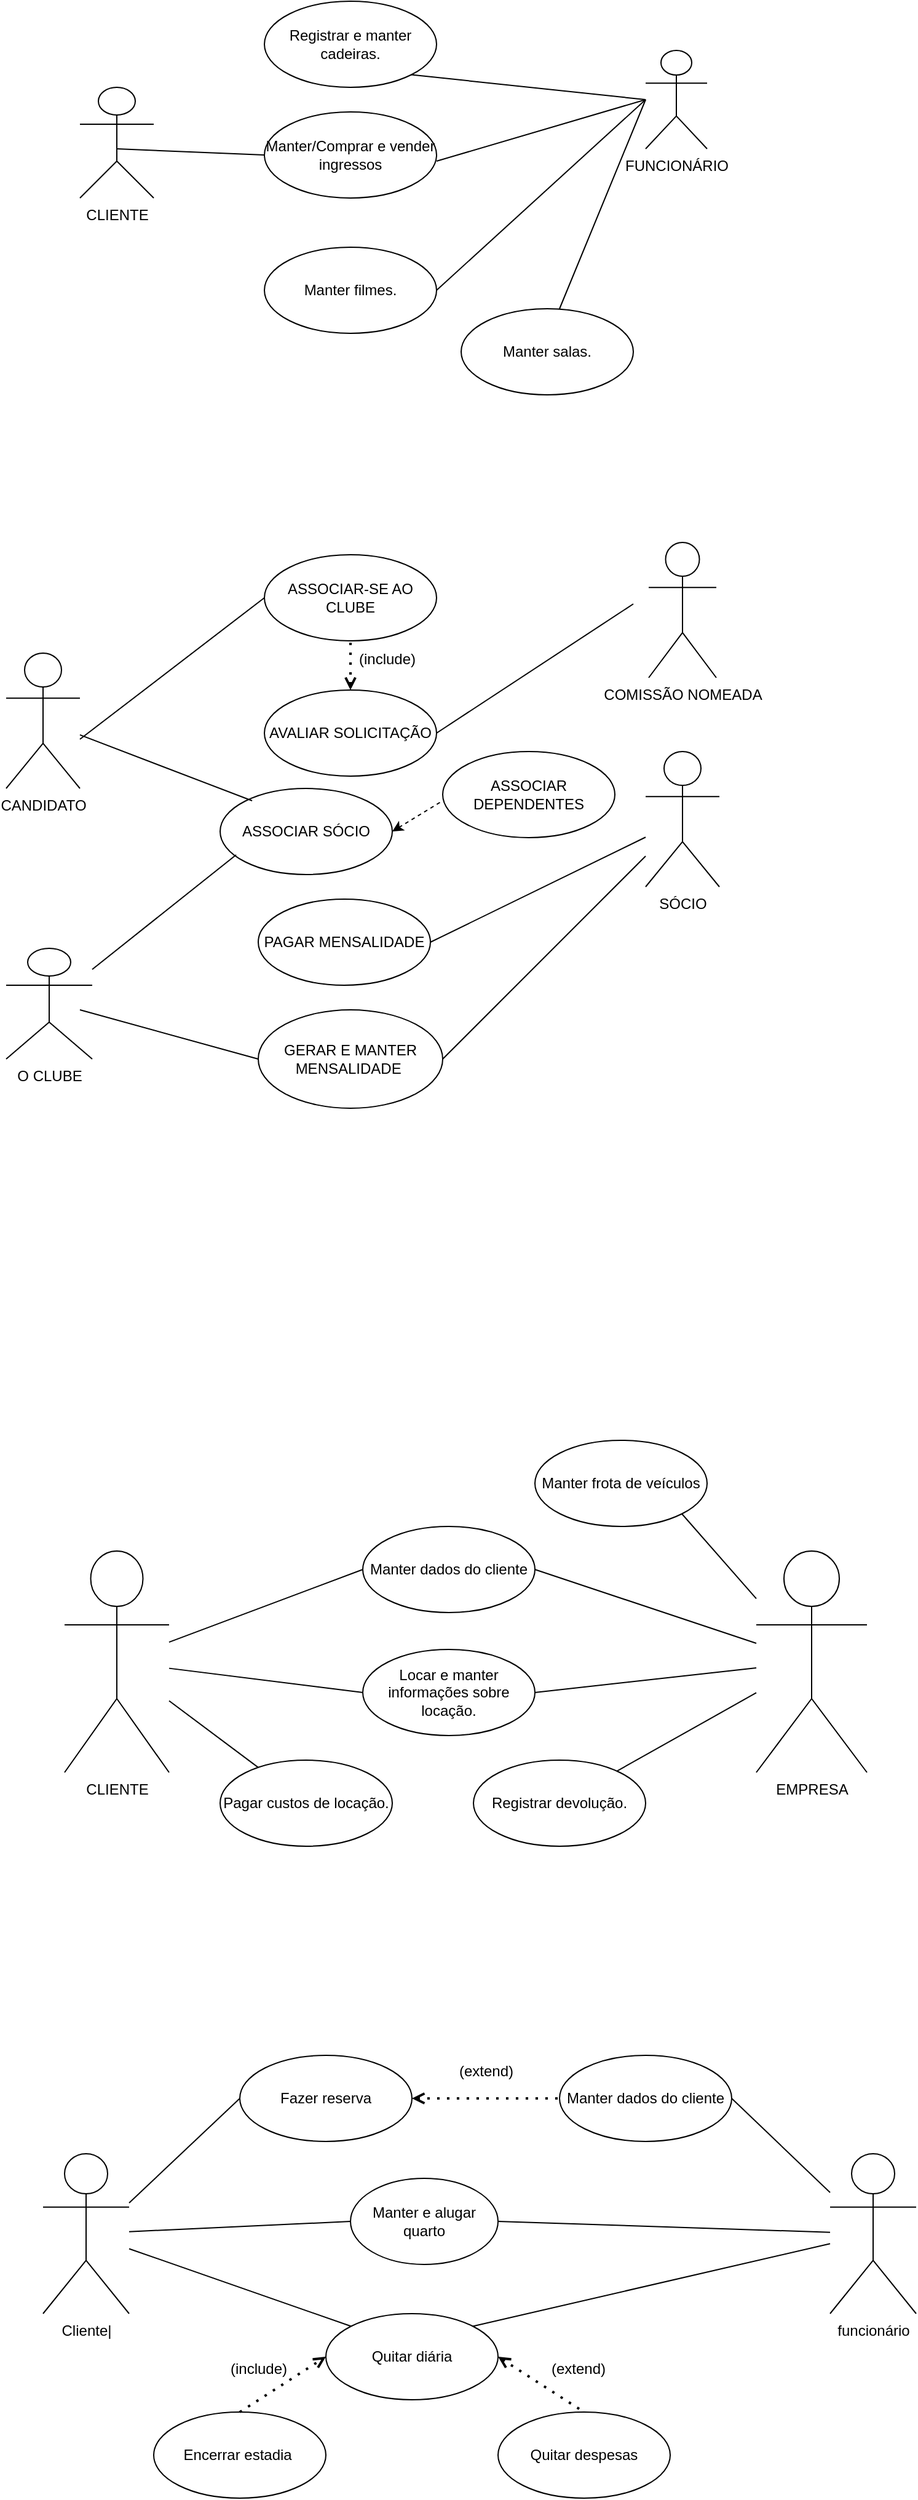 <mxfile version="21.1.9" type="github">
  <diagram name="Página-1" id="vsVGZpnjvxE_ENfNlE_k">
    <mxGraphModel dx="1377" dy="796" grid="1" gridSize="10" guides="1" tooltips="1" connect="1" arrows="1" fold="1" page="1" pageScale="1" pageWidth="827" pageHeight="1169" math="0" shadow="0">
      <root>
        <mxCell id="0" />
        <mxCell id="1" parent="0" />
        <mxCell id="FmYQ0c0Ppn1lsgaGKw3m-1" value="CLIENTE&lt;br&gt;" style="shape=umlActor;html=1;verticalLabelPosition=bottom;verticalAlign=top;align=center;" parent="1" vertex="1">
          <mxGeometry x="80" y="230" width="60" height="90" as="geometry" />
        </mxCell>
        <mxCell id="FmYQ0c0Ppn1lsgaGKw3m-2" value="Registrar e manter cadeiras." style="ellipse;whiteSpace=wrap;html=1;" parent="1" vertex="1">
          <mxGeometry x="230" y="160" width="140" height="70" as="geometry" />
        </mxCell>
        <mxCell id="FmYQ0c0Ppn1lsgaGKw3m-3" value="Manter filmes." style="ellipse;whiteSpace=wrap;html=1;" parent="1" vertex="1">
          <mxGeometry x="230" y="360" width="140" height="70" as="geometry" />
        </mxCell>
        <mxCell id="FmYQ0c0Ppn1lsgaGKw3m-5" value="Manter/Comprar e vender ingressos" style="ellipse;whiteSpace=wrap;html=1;" parent="1" vertex="1">
          <mxGeometry x="230" y="250" width="140" height="70" as="geometry" />
        </mxCell>
        <mxCell id="FmYQ0c0Ppn1lsgaGKw3m-7" value="" style="endArrow=none;html=1;rounded=0;entryX=0;entryY=0.5;entryDx=0;entryDy=0;" parent="1" target="FmYQ0c0Ppn1lsgaGKw3m-5" edge="1">
          <mxGeometry width="50" height="50" relative="1" as="geometry">
            <mxPoint x="110" y="280" as="sourcePoint" />
            <mxPoint x="160" y="230" as="targetPoint" />
            <Array as="points" />
          </mxGeometry>
        </mxCell>
        <mxCell id="FmYQ0c0Ppn1lsgaGKw3m-8" value="FUNCIONÁRIO" style="shape=umlActor;verticalLabelPosition=bottom;verticalAlign=top;html=1;outlineConnect=0;" parent="1" vertex="1">
          <mxGeometry x="540" y="200" width="50" height="80" as="geometry" />
        </mxCell>
        <mxCell id="FmYQ0c0Ppn1lsgaGKw3m-14" value="" style="endArrow=none;html=1;rounded=0;exitX=1;exitY=1;exitDx=0;exitDy=0;" parent="1" source="FmYQ0c0Ppn1lsgaGKw3m-2" edge="1">
          <mxGeometry width="50" height="50" relative="1" as="geometry">
            <mxPoint x="490" y="290" as="sourcePoint" />
            <mxPoint x="540" y="240" as="targetPoint" />
          </mxGeometry>
        </mxCell>
        <mxCell id="FmYQ0c0Ppn1lsgaGKw3m-15" value="" style="endArrow=none;html=1;rounded=0;" parent="1" edge="1">
          <mxGeometry width="50" height="50" relative="1" as="geometry">
            <mxPoint x="370" y="290" as="sourcePoint" />
            <mxPoint x="540" y="240" as="targetPoint" />
          </mxGeometry>
        </mxCell>
        <mxCell id="FmYQ0c0Ppn1lsgaGKw3m-21" value="" style="endArrow=none;html=1;rounded=0;exitX=1;exitY=0.5;exitDx=0;exitDy=0;" parent="1" source="FmYQ0c0Ppn1lsgaGKw3m-3" edge="1">
          <mxGeometry width="50" height="50" relative="1" as="geometry">
            <mxPoint x="460" y="360" as="sourcePoint" />
            <mxPoint x="540" y="240" as="targetPoint" />
            <Array as="points" />
          </mxGeometry>
        </mxCell>
        <mxCell id="FmYQ0c0Ppn1lsgaGKw3m-23" value="CANDIDATO" style="shape=umlActor;verticalLabelPosition=bottom;verticalAlign=top;html=1;outlineConnect=0;" parent="1" vertex="1">
          <mxGeometry x="20" y="690" width="60" height="110" as="geometry" />
        </mxCell>
        <mxCell id="FmYQ0c0Ppn1lsgaGKw3m-24" value="SÓCIO" style="shape=umlActor;verticalLabelPosition=bottom;verticalAlign=top;html=1;outlineConnect=0;" parent="1" vertex="1">
          <mxGeometry x="540" y="770" width="60" height="110" as="geometry" />
        </mxCell>
        <mxCell id="FmYQ0c0Ppn1lsgaGKw3m-26" value="COMISSÃO NOMEADA&lt;br&gt;" style="shape=umlActor;verticalLabelPosition=bottom;verticalAlign=top;html=1;outlineConnect=0;" parent="1" vertex="1">
          <mxGeometry x="542.5" y="600" width="55" height="110" as="geometry" />
        </mxCell>
        <mxCell id="FmYQ0c0Ppn1lsgaGKw3m-27" value="ASSOCIAR-SE AO CLUBE" style="ellipse;whiteSpace=wrap;html=1;" parent="1" vertex="1">
          <mxGeometry x="230" y="610" width="140" height="70" as="geometry" />
        </mxCell>
        <mxCell id="FmYQ0c0Ppn1lsgaGKw3m-33" value="GERAR E MANTER MENSALIDADE&amp;nbsp;" style="ellipse;whiteSpace=wrap;html=1;" parent="1" vertex="1">
          <mxGeometry x="225" y="980" width="150" height="80" as="geometry" />
        </mxCell>
        <mxCell id="FmYQ0c0Ppn1lsgaGKw3m-36" value="" style="edgeStyle=none;html=1;endArrow=none;verticalAlign=bottom;rounded=0;entryX=0;entryY=0.5;entryDx=0;entryDy=0;" parent="1" target="FmYQ0c0Ppn1lsgaGKw3m-27" edge="1">
          <mxGeometry width="160" relative="1" as="geometry">
            <mxPoint x="80" y="760" as="sourcePoint" />
            <mxPoint x="120" y="755" as="targetPoint" />
          </mxGeometry>
        </mxCell>
        <mxCell id="FmYQ0c0Ppn1lsgaGKw3m-41" value="Manter salas." style="ellipse;whiteSpace=wrap;html=1;" parent="1" vertex="1">
          <mxGeometry x="390" y="410" width="140" height="70" as="geometry" />
        </mxCell>
        <mxCell id="FmYQ0c0Ppn1lsgaGKw3m-42" value="" style="endArrow=none;html=1;rounded=0;" parent="1" edge="1">
          <mxGeometry width="50" height="50" relative="1" as="geometry">
            <mxPoint x="470" y="410" as="sourcePoint" />
            <mxPoint x="540" y="240" as="targetPoint" />
          </mxGeometry>
        </mxCell>
        <mxCell id="FmYQ0c0Ppn1lsgaGKw3m-43" value="O CLUBE" style="shape=umlActor;verticalLabelPosition=bottom;verticalAlign=top;html=1;outlineConnect=0;" parent="1" vertex="1">
          <mxGeometry x="20" y="930" width="70" height="90" as="geometry" />
        </mxCell>
        <mxCell id="FmYQ0c0Ppn1lsgaGKw3m-44" value="" style="endArrow=none;html=1;rounded=0;entryX=0;entryY=0.5;entryDx=0;entryDy=0;" parent="1" target="FmYQ0c0Ppn1lsgaGKw3m-33" edge="1">
          <mxGeometry width="50" height="50" relative="1" as="geometry">
            <mxPoint x="80" y="980" as="sourcePoint" />
            <mxPoint x="130" y="930" as="targetPoint" />
          </mxGeometry>
        </mxCell>
        <mxCell id="FmYQ0c0Ppn1lsgaGKw3m-45" value="AVALIAR SOLICITAÇÃO" style="ellipse;whiteSpace=wrap;html=1;" parent="1" vertex="1">
          <mxGeometry x="230" y="720" width="140" height="70" as="geometry" />
        </mxCell>
        <mxCell id="FmYQ0c0Ppn1lsgaGKw3m-46" value="" style="endArrow=none;html=1;rounded=0;exitX=1;exitY=0.5;exitDx=0;exitDy=0;" parent="1" source="FmYQ0c0Ppn1lsgaGKw3m-45" edge="1">
          <mxGeometry width="50" height="50" relative="1" as="geometry">
            <mxPoint x="390" y="840" as="sourcePoint" />
            <mxPoint x="530" y="650" as="targetPoint" />
          </mxGeometry>
        </mxCell>
        <mxCell id="FmYQ0c0Ppn1lsgaGKw3m-48" value="PAGAR MENSALIDADE" style="ellipse;whiteSpace=wrap;html=1;" parent="1" vertex="1">
          <mxGeometry x="225" y="890" width="140" height="70" as="geometry" />
        </mxCell>
        <mxCell id="FmYQ0c0Ppn1lsgaGKw3m-49" value="" style="endArrow=none;html=1;rounded=0;exitX=1;exitY=0.5;exitDx=0;exitDy=0;" parent="1" source="FmYQ0c0Ppn1lsgaGKw3m-48" target="FmYQ0c0Ppn1lsgaGKw3m-24" edge="1">
          <mxGeometry width="50" height="50" relative="1" as="geometry">
            <mxPoint x="370" y="870" as="sourcePoint" />
            <mxPoint x="540" y="850" as="targetPoint" />
          </mxGeometry>
        </mxCell>
        <mxCell id="FmYQ0c0Ppn1lsgaGKw3m-50" value="" style="endArrow=none;html=1;rounded=0;exitX=1;exitY=0.5;exitDx=0;exitDy=0;" parent="1" source="FmYQ0c0Ppn1lsgaGKw3m-33" target="FmYQ0c0Ppn1lsgaGKw3m-24" edge="1">
          <mxGeometry width="50" height="50" relative="1" as="geometry">
            <mxPoint x="370" y="970" as="sourcePoint" />
            <mxPoint x="540" y="830" as="targetPoint" />
            <Array as="points" />
          </mxGeometry>
        </mxCell>
        <mxCell id="R9IY0lS1QB7r40GFLZme-2" value="CLIENTE" style="shape=umlActor;html=1;verticalLabelPosition=bottom;verticalAlign=top;align=center;" parent="1" vertex="1">
          <mxGeometry x="67.5" y="1420" width="85" height="180" as="geometry" />
        </mxCell>
        <mxCell id="R9IY0lS1QB7r40GFLZme-3" value="EMPRESA" style="shape=umlActor;html=1;verticalLabelPosition=bottom;verticalAlign=top;align=center;" parent="1" vertex="1">
          <mxGeometry x="630" y="1420" width="90" height="180" as="geometry" />
        </mxCell>
        <mxCell id="R9IY0lS1QB7r40GFLZme-25" value="" style="endArrow=none;dashed=1;html=1;dashPattern=1 3;strokeWidth=2;rounded=0;exitX=0.5;exitY=0;exitDx=0;exitDy=0;startArrow=open;startFill=0;" parent="1" source="FmYQ0c0Ppn1lsgaGKw3m-45" edge="1">
          <mxGeometry width="50" height="50" relative="1" as="geometry">
            <mxPoint x="250" y="730" as="sourcePoint" />
            <mxPoint x="300" y="680" as="targetPoint" />
          </mxGeometry>
        </mxCell>
        <mxCell id="R9IY0lS1QB7r40GFLZme-26" value="(include)" style="text;html=1;strokeColor=none;fillColor=none;align=center;verticalAlign=middle;whiteSpace=wrap;rounded=0;" parent="1" vertex="1">
          <mxGeometry x="300" y="680" width="60" height="30" as="geometry" />
        </mxCell>
        <mxCell id="R9IY0lS1QB7r40GFLZme-27" value="ASSOCIAR SÓCIO" style="ellipse;whiteSpace=wrap;html=1;" parent="1" vertex="1">
          <mxGeometry x="194" y="800" width="140" height="70" as="geometry" />
        </mxCell>
        <mxCell id="R9IY0lS1QB7r40GFLZme-28" value="" style="edgeStyle=none;html=1;endArrow=none;verticalAlign=bottom;rounded=0;" parent="1" source="FmYQ0c0Ppn1lsgaGKw3m-23" edge="1">
          <mxGeometry width="160" relative="1" as="geometry">
            <mxPoint x="60" y="810" as="sourcePoint" />
            <mxPoint x="220" y="810" as="targetPoint" />
          </mxGeometry>
        </mxCell>
        <mxCell id="R9IY0lS1QB7r40GFLZme-29" value="" style="endArrow=none;html=1;rounded=0;entryX=0.093;entryY=0.771;entryDx=0;entryDy=0;entryPerimeter=0;" parent="1" source="FmYQ0c0Ppn1lsgaGKw3m-43" target="R9IY0lS1QB7r40GFLZme-27" edge="1">
          <mxGeometry width="50" height="50" relative="1" as="geometry">
            <mxPoint x="150" y="910" as="sourcePoint" />
            <mxPoint x="200" y="860" as="targetPoint" />
          </mxGeometry>
        </mxCell>
        <mxCell id="R9IY0lS1QB7r40GFLZme-30" value="ASSOCIAR DEPENDENTES" style="ellipse;whiteSpace=wrap;html=1;" parent="1" vertex="1">
          <mxGeometry x="375" y="770" width="140" height="70" as="geometry" />
        </mxCell>
        <mxCell id="R9IY0lS1QB7r40GFLZme-31" value="" style="endArrow=none;html=1;rounded=0;exitX=1;exitY=0.5;exitDx=0;exitDy=0;endFill=0;startArrow=classic;startFill=1;dashed=1;" parent="1" source="R9IY0lS1QB7r40GFLZme-27" edge="1">
          <mxGeometry width="50" height="50" relative="1" as="geometry">
            <mxPoint x="325" y="860" as="sourcePoint" />
            <mxPoint x="375" y="810" as="targetPoint" />
          </mxGeometry>
        </mxCell>
        <mxCell id="R9IY0lS1QB7r40GFLZme-32" value="Manter frota de veículos" style="ellipse;whiteSpace=wrap;html=1;" parent="1" vertex="1">
          <mxGeometry x="450" y="1330" width="140" height="70" as="geometry" />
        </mxCell>
        <mxCell id="R9IY0lS1QB7r40GFLZme-33" value="" style="endArrow=none;html=1;rounded=0;entryX=1;entryY=1;entryDx=0;entryDy=0;" parent="1" source="R9IY0lS1QB7r40GFLZme-3" target="R9IY0lS1QB7r40GFLZme-32" edge="1">
          <mxGeometry width="50" height="50" relative="1" as="geometry">
            <mxPoint x="620" y="1510" as="sourcePoint" />
            <mxPoint x="600" y="1400" as="targetPoint" />
          </mxGeometry>
        </mxCell>
        <mxCell id="R9IY0lS1QB7r40GFLZme-34" value="Manter dados do cliente" style="ellipse;whiteSpace=wrap;html=1;" parent="1" vertex="1">
          <mxGeometry x="310" y="1400" width="140" height="70" as="geometry" />
        </mxCell>
        <mxCell id="R9IY0lS1QB7r40GFLZme-35" value="" style="endArrow=none;html=1;rounded=0;entryX=0;entryY=0.5;entryDx=0;entryDy=0;" parent="1" source="R9IY0lS1QB7r40GFLZme-2" target="R9IY0lS1QB7r40GFLZme-34" edge="1">
          <mxGeometry width="50" height="50" relative="1" as="geometry">
            <mxPoint x="170" y="1480" as="sourcePoint" />
            <mxPoint x="220" y="1430" as="targetPoint" />
          </mxGeometry>
        </mxCell>
        <mxCell id="R9IY0lS1QB7r40GFLZme-36" value="" style="endArrow=none;html=1;rounded=0;exitX=1;exitY=0.5;exitDx=0;exitDy=0;" parent="1" source="R9IY0lS1QB7r40GFLZme-34" target="R9IY0lS1QB7r40GFLZme-3" edge="1">
          <mxGeometry width="50" height="50" relative="1" as="geometry">
            <mxPoint x="390" y="1450" as="sourcePoint" />
            <mxPoint x="440" y="1400" as="targetPoint" />
          </mxGeometry>
        </mxCell>
        <mxCell id="R9IY0lS1QB7r40GFLZme-41" value="Locar e manter informações sobre locação." style="ellipse;whiteSpace=wrap;html=1;" parent="1" vertex="1">
          <mxGeometry x="310" y="1500" width="140" height="70" as="geometry" />
        </mxCell>
        <mxCell id="R9IY0lS1QB7r40GFLZme-42" value="" style="endArrow=none;html=1;rounded=0;entryX=0;entryY=0.5;entryDx=0;entryDy=0;" parent="1" source="R9IY0lS1QB7r40GFLZme-2" target="R9IY0lS1QB7r40GFLZme-41" edge="1">
          <mxGeometry width="50" height="50" relative="1" as="geometry">
            <mxPoint x="210" y="1580" as="sourcePoint" />
            <mxPoint x="260" y="1530" as="targetPoint" />
          </mxGeometry>
        </mxCell>
        <mxCell id="R9IY0lS1QB7r40GFLZme-43" value="" style="endArrow=none;html=1;rounded=0;exitX=1;exitY=0.5;exitDx=0;exitDy=0;" parent="1" source="R9IY0lS1QB7r40GFLZme-41" target="R9IY0lS1QB7r40GFLZme-3" edge="1">
          <mxGeometry width="50" height="50" relative="1" as="geometry">
            <mxPoint x="453" y="1500" as="sourcePoint" />
            <mxPoint x="630" y="1552" as="targetPoint" />
          </mxGeometry>
        </mxCell>
        <mxCell id="R9IY0lS1QB7r40GFLZme-49" value="Registrar devolução." style="ellipse;whiteSpace=wrap;html=1;" parent="1" vertex="1">
          <mxGeometry x="400" y="1590" width="140" height="70" as="geometry" />
        </mxCell>
        <mxCell id="R9IY0lS1QB7r40GFLZme-51" value="" style="endArrow=none;html=1;rounded=0;" parent="1" source="R9IY0lS1QB7r40GFLZme-49" target="R9IY0lS1QB7r40GFLZme-3" edge="1">
          <mxGeometry width="50" height="50" relative="1" as="geometry">
            <mxPoint x="590" y="1660" as="sourcePoint" />
            <mxPoint x="640" y="1610" as="targetPoint" />
          </mxGeometry>
        </mxCell>
        <mxCell id="R9IY0lS1QB7r40GFLZme-52" value="Pagar custos de locação." style="ellipse;whiteSpace=wrap;html=1;" parent="1" vertex="1">
          <mxGeometry x="194" y="1590" width="140" height="70" as="geometry" />
        </mxCell>
        <mxCell id="R9IY0lS1QB7r40GFLZme-53" value="" style="endArrow=none;html=1;rounded=0;" parent="1" source="R9IY0lS1QB7r40GFLZme-52" target="R9IY0lS1QB7r40GFLZme-2" edge="1">
          <mxGeometry width="50" height="50" relative="1" as="geometry">
            <mxPoint x="180" y="1630" as="sourcePoint" />
            <mxPoint x="230" y="1580" as="targetPoint" />
          </mxGeometry>
        </mxCell>
        <mxCell id="4TugxKH6fQ7gMIfubDiQ-1" value="Cliente|" style="shape=umlActor;html=1;verticalLabelPosition=bottom;verticalAlign=top;align=center;" vertex="1" parent="1">
          <mxGeometry x="50" y="1910" width="70" height="130" as="geometry" />
        </mxCell>
        <mxCell id="4TugxKH6fQ7gMIfubDiQ-4" value="funcionário" style="shape=umlActor;verticalLabelPosition=bottom;verticalAlign=top;html=1;outlineConnect=0;" vertex="1" parent="1">
          <mxGeometry x="690" y="1910" width="70" height="130" as="geometry" />
        </mxCell>
        <mxCell id="4TugxKH6fQ7gMIfubDiQ-9" value="Fazer reserva" style="ellipse;whiteSpace=wrap;html=1;" vertex="1" parent="1">
          <mxGeometry x="210" y="1830" width="140" height="70" as="geometry" />
        </mxCell>
        <mxCell id="4TugxKH6fQ7gMIfubDiQ-10" value="Manter dados do cliente" style="ellipse;whiteSpace=wrap;html=1;" vertex="1" parent="1">
          <mxGeometry x="470" y="1830" width="140" height="70" as="geometry" />
        </mxCell>
        <mxCell id="4TugxKH6fQ7gMIfubDiQ-11" value="Manter e alugar quarto" style="ellipse;whiteSpace=wrap;html=1;" vertex="1" parent="1">
          <mxGeometry x="300" y="1930" width="120" height="70" as="geometry" />
        </mxCell>
        <mxCell id="4TugxKH6fQ7gMIfubDiQ-12" value="" style="endArrow=none;html=1;rounded=0;entryX=0;entryY=0.5;entryDx=0;entryDy=0;" edge="1" parent="1" target="4TugxKH6fQ7gMIfubDiQ-9">
          <mxGeometry width="50" height="50" relative="1" as="geometry">
            <mxPoint x="120" y="1950" as="sourcePoint" />
            <mxPoint x="220" y="1890" as="targetPoint" />
          </mxGeometry>
        </mxCell>
        <mxCell id="4TugxKH6fQ7gMIfubDiQ-13" value="" style="endArrow=none;dashed=1;html=1;dashPattern=1 3;strokeWidth=2;rounded=0;exitX=1;exitY=0.5;exitDx=0;exitDy=0;entryX=0;entryY=0.5;entryDx=0;entryDy=0;endFill=0;startArrow=open;startFill=0;" edge="1" parent="1" source="4TugxKH6fQ7gMIfubDiQ-9" target="4TugxKH6fQ7gMIfubDiQ-10">
          <mxGeometry width="50" height="50" relative="1" as="geometry">
            <mxPoint x="420" y="1880" as="sourcePoint" />
            <mxPoint x="470" y="1830" as="targetPoint" />
          </mxGeometry>
        </mxCell>
        <mxCell id="4TugxKH6fQ7gMIfubDiQ-14" value="" style="endArrow=none;html=1;rounded=0;entryX=1;entryY=0.5;entryDx=0;entryDy=0;" edge="1" parent="1" source="4TugxKH6fQ7gMIfubDiQ-4" target="4TugxKH6fQ7gMIfubDiQ-10">
          <mxGeometry width="50" height="50" relative="1" as="geometry">
            <mxPoint x="590" y="2000" as="sourcePoint" />
            <mxPoint x="670" y="1915" as="targetPoint" />
          </mxGeometry>
        </mxCell>
        <mxCell id="4TugxKH6fQ7gMIfubDiQ-15" value="" style="endArrow=none;html=1;rounded=0;entryX=0;entryY=0.5;entryDx=0;entryDy=0;" edge="1" parent="1" source="4TugxKH6fQ7gMIfubDiQ-1" target="4TugxKH6fQ7gMIfubDiQ-11">
          <mxGeometry width="50" height="50" relative="1" as="geometry">
            <mxPoint x="210" y="2000" as="sourcePoint" />
            <mxPoint x="260" y="1950" as="targetPoint" />
          </mxGeometry>
        </mxCell>
        <mxCell id="4TugxKH6fQ7gMIfubDiQ-16" value="" style="endArrow=none;html=1;rounded=0;exitX=1;exitY=0.5;exitDx=0;exitDy=0;" edge="1" parent="1" source="4TugxKH6fQ7gMIfubDiQ-11" target="4TugxKH6fQ7gMIfubDiQ-4">
          <mxGeometry width="50" height="50" relative="1" as="geometry">
            <mxPoint x="460" y="1970" as="sourcePoint" />
            <mxPoint x="510" y="1920" as="targetPoint" />
          </mxGeometry>
        </mxCell>
        <mxCell id="4TugxKH6fQ7gMIfubDiQ-17" value="Quitar diária" style="ellipse;whiteSpace=wrap;html=1;" vertex="1" parent="1">
          <mxGeometry x="280" y="2040" width="140" height="70" as="geometry" />
        </mxCell>
        <mxCell id="4TugxKH6fQ7gMIfubDiQ-18" value="Encerrar estadia&amp;nbsp;" style="ellipse;whiteSpace=wrap;html=1;" vertex="1" parent="1">
          <mxGeometry x="140" y="2120" width="140" height="70" as="geometry" />
        </mxCell>
        <mxCell id="4TugxKH6fQ7gMIfubDiQ-19" value="" style="endArrow=open;dashed=1;html=1;dashPattern=1 3;strokeWidth=2;rounded=0;exitX=0.5;exitY=0;exitDx=0;exitDy=0;entryX=0;entryY=0.5;entryDx=0;entryDy=0;endFill=0;" edge="1" parent="1" source="4TugxKH6fQ7gMIfubDiQ-18" target="4TugxKH6fQ7gMIfubDiQ-17">
          <mxGeometry width="50" height="50" relative="1" as="geometry">
            <mxPoint x="220" y="2120" as="sourcePoint" />
            <mxPoint x="270" y="2070" as="targetPoint" />
          </mxGeometry>
        </mxCell>
        <mxCell id="4TugxKH6fQ7gMIfubDiQ-20" value="(extend)" style="text;html=1;align=center;verticalAlign=middle;resizable=0;points=[];autosize=1;strokeColor=none;fillColor=none;" vertex="1" parent="1">
          <mxGeometry x="375" y="1828" width="70" height="30" as="geometry" />
        </mxCell>
        <mxCell id="4TugxKH6fQ7gMIfubDiQ-22" value="(include)" style="text;html=1;align=center;verticalAlign=middle;resizable=0;points=[];autosize=1;strokeColor=none;fillColor=none;" vertex="1" parent="1">
          <mxGeometry x="190" y="2070" width="70" height="30" as="geometry" />
        </mxCell>
        <mxCell id="4TugxKH6fQ7gMIfubDiQ-23" value="Quitar despesas" style="ellipse;whiteSpace=wrap;html=1;" vertex="1" parent="1">
          <mxGeometry x="420" y="2120" width="140" height="70" as="geometry" />
        </mxCell>
        <mxCell id="4TugxKH6fQ7gMIfubDiQ-24" value="" style="endArrow=none;dashed=1;html=1;dashPattern=1 3;strokeWidth=2;rounded=0;exitX=1;exitY=0.5;exitDx=0;exitDy=0;entryX=0.5;entryY=0;entryDx=0;entryDy=0;startArrow=open;startFill=0;" edge="1" parent="1" source="4TugxKH6fQ7gMIfubDiQ-17" target="4TugxKH6fQ7gMIfubDiQ-23">
          <mxGeometry width="50" height="50" relative="1" as="geometry">
            <mxPoint x="480" y="2110" as="sourcePoint" />
            <mxPoint x="530" y="2060" as="targetPoint" />
          </mxGeometry>
        </mxCell>
        <mxCell id="4TugxKH6fQ7gMIfubDiQ-25" value="(extend)" style="text;html=1;align=center;verticalAlign=middle;resizable=0;points=[];autosize=1;strokeColor=none;fillColor=none;" vertex="1" parent="1">
          <mxGeometry x="450" y="2070" width="70" height="30" as="geometry" />
        </mxCell>
        <mxCell id="4TugxKH6fQ7gMIfubDiQ-26" value="" style="endArrow=none;html=1;rounded=0;entryX=0;entryY=0;entryDx=0;entryDy=0;" edge="1" parent="1" source="4TugxKH6fQ7gMIfubDiQ-1" target="4TugxKH6fQ7gMIfubDiQ-17">
          <mxGeometry width="50" height="50" relative="1" as="geometry">
            <mxPoint x="190" y="2070" as="sourcePoint" />
            <mxPoint x="240" y="2020" as="targetPoint" />
          </mxGeometry>
        </mxCell>
        <mxCell id="4TugxKH6fQ7gMIfubDiQ-27" value="" style="endArrow=none;html=1;rounded=0;exitX=1;exitY=0;exitDx=0;exitDy=0;" edge="1" parent="1" source="4TugxKH6fQ7gMIfubDiQ-17" target="4TugxKH6fQ7gMIfubDiQ-4">
          <mxGeometry width="50" height="50" relative="1" as="geometry">
            <mxPoint x="500" y="2020" as="sourcePoint" />
            <mxPoint x="681" y="2083" as="targetPoint" />
          </mxGeometry>
        </mxCell>
      </root>
    </mxGraphModel>
  </diagram>
</mxfile>
